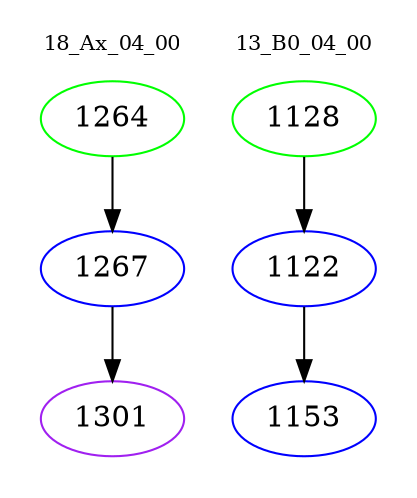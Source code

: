 digraph{
subgraph cluster_0 {
color = white
label = "18_Ax_04_00";
fontsize=10;
T0_1264 [label="1264", color="green"]
T0_1264 -> T0_1267 [color="black"]
T0_1267 [label="1267", color="blue"]
T0_1267 -> T0_1301 [color="black"]
T0_1301 [label="1301", color="purple"]
}
subgraph cluster_1 {
color = white
label = "13_B0_04_00";
fontsize=10;
T1_1128 [label="1128", color="green"]
T1_1128 -> T1_1122 [color="black"]
T1_1122 [label="1122", color="blue"]
T1_1122 -> T1_1153 [color="black"]
T1_1153 [label="1153", color="blue"]
}
}
